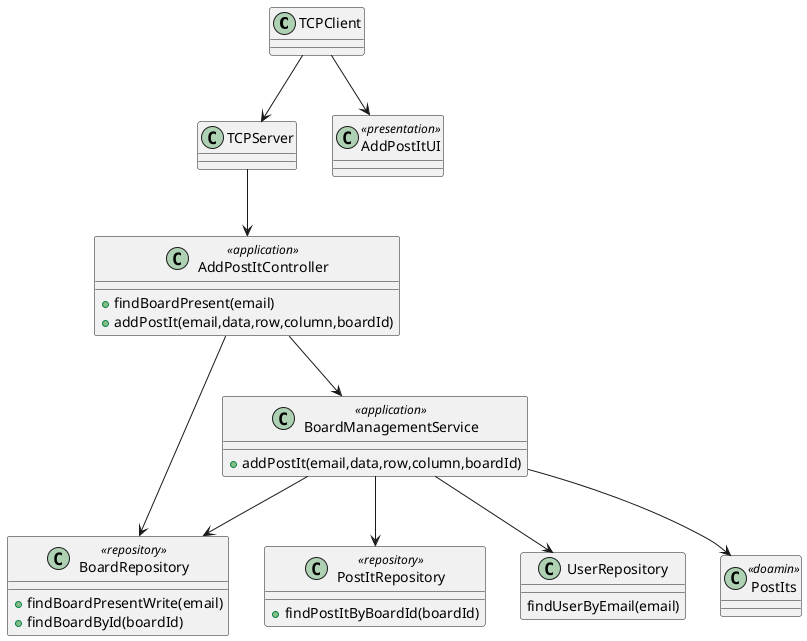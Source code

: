 @startuml
class TCPClient{
}

class TCPServer{
}

class AddPostItUI <<presentation>>{
}
class AddPostItController <<application>> {
+findBoardPresent(email)
+addPostIt(email,data,row,column,boardId)
}

class BoardManagementService <<application>> {
+addPostIt(email,data,row,column,boardId)
}

class PostItRepository <<repository>> {
+findPostItByBoardId(boardId)
}

class BoardRepository <<repository>> {
+findBoardPresentWrite(email)
+findBoardById(boardId)
}

class UserRepository{
findUserByEmail(email)
}

class PostIts <<doamin>>{
}


TCPClient --> AddPostItUI
TCPClient --> TCPServer
TCPServer --> AddPostItController
AddPostItController --> BoardRepository
AddPostItController --> BoardManagementService
BoardManagementService --> UserRepository
BoardManagementService --> BoardRepository
BoardManagementService --> PostItRepository
BoardManagementService --> PostIts

@enduml